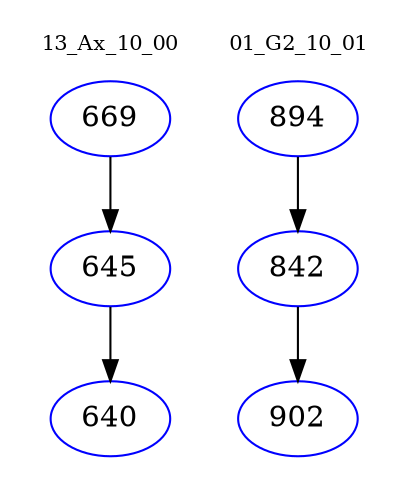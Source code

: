 digraph{
subgraph cluster_0 {
color = white
label = "13_Ax_10_00";
fontsize=10;
T0_669 [label="669", color="blue"]
T0_669 -> T0_645 [color="black"]
T0_645 [label="645", color="blue"]
T0_645 -> T0_640 [color="black"]
T0_640 [label="640", color="blue"]
}
subgraph cluster_1 {
color = white
label = "01_G2_10_01";
fontsize=10;
T1_894 [label="894", color="blue"]
T1_894 -> T1_842 [color="black"]
T1_842 [label="842", color="blue"]
T1_842 -> T1_902 [color="black"]
T1_902 [label="902", color="blue"]
}
}
